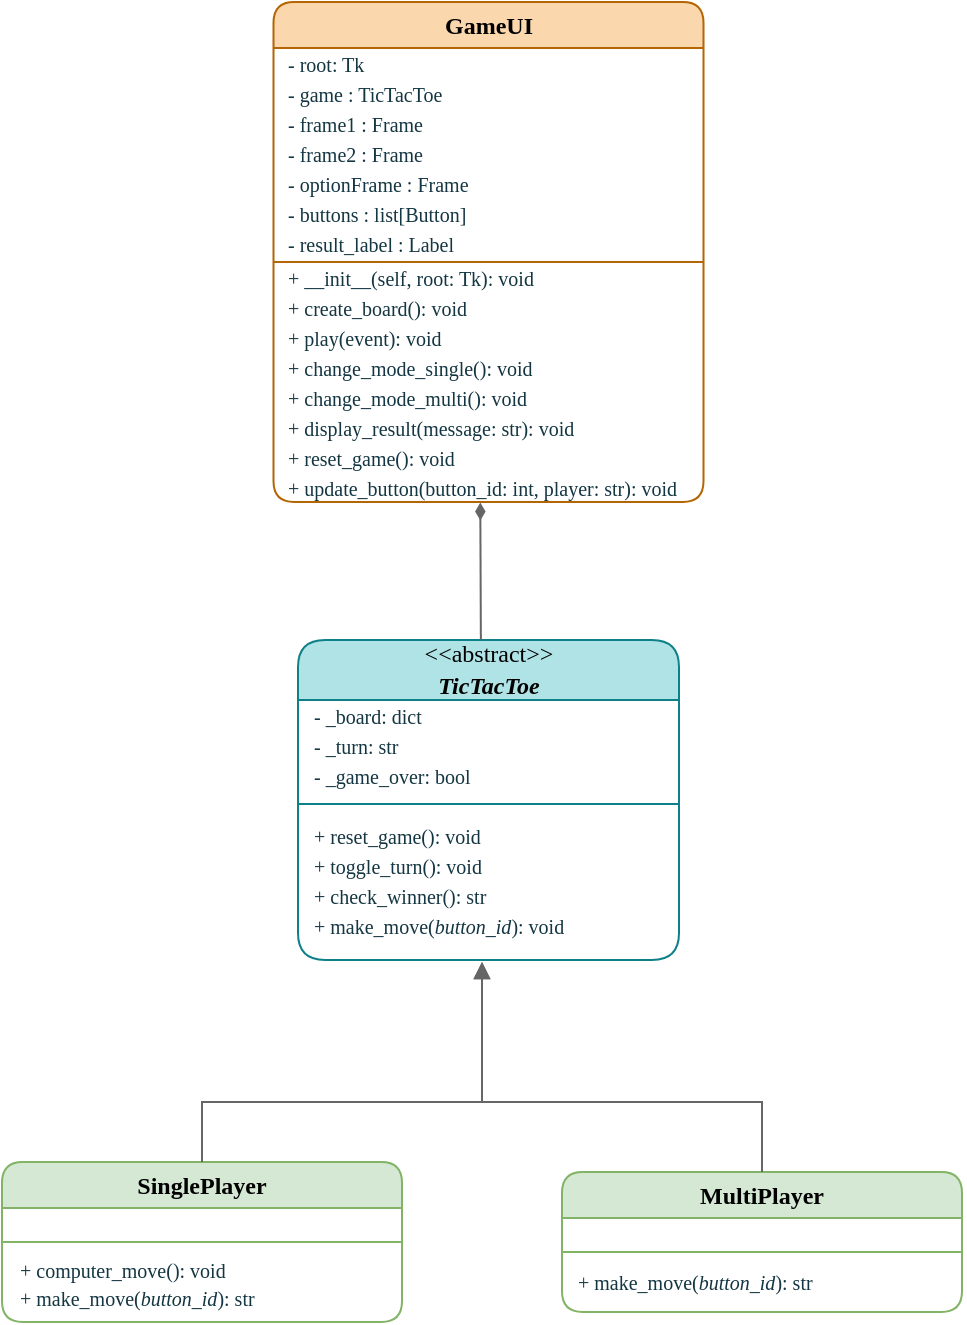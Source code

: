 <mxfile version="24.8.4">
  <diagram id="C5RBs43oDa-KdzZeNtuy" name="Page-1">
    <mxGraphModel dx="925" dy="535" grid="1" gridSize="10" guides="1" tooltips="1" connect="1" arrows="1" fold="1" page="1" pageScale="1" pageWidth="827" pageHeight="1169" math="0" shadow="0">
      <root>
        <mxCell id="WIyWlLk6GJQsqaUBKTNV-0" />
        <mxCell id="WIyWlLk6GJQsqaUBKTNV-1" parent="WIyWlLk6GJQsqaUBKTNV-0" />
        <mxCell id="yLoTYEVH0sTe2W0TpJp4-2" value="&lt;font face=&quot;Times New Roman&quot;&gt;GameUI&lt;/font&gt;" style="swimlane;whiteSpace=wrap;html=1;hachureGap=4;fontFamily=Architects Daughter;fontSource=https%3A%2F%2Ffonts.googleapis.com%2Fcss%3Ffamily%3DArchitects%2BDaughter;rounded=1;labelBackgroundColor=none;fillColor=#fad7ac;strokeColor=#b46504;" parent="WIyWlLk6GJQsqaUBKTNV-1" vertex="1">
          <mxGeometry x="295.75" y="110" width="215" height="250" as="geometry">
            <mxRectangle x="310" y="60" width="90" height="30" as="alternateBounds" />
          </mxGeometry>
        </mxCell>
        <mxCell id="yLoTYEVH0sTe2W0TpJp4-4" value="&lt;font style=&quot;font-size: 10px;&quot; face=&quot;Times New Roman&quot;&gt;- root: Tk&lt;/font&gt;" style="text;html=1;align=left;verticalAlign=middle;whiteSpace=wrap;rounded=1;fontFamily=Architects Daughter;fontSource=https%3A%2F%2Ffonts.googleapis.com%2Fcss%3Ffamily%3DArchitects%2BDaughter;fontSize=10;labelBackgroundColor=none;fontColor=#143642;" parent="yLoTYEVH0sTe2W0TpJp4-2" vertex="1">
          <mxGeometry x="5" y="23" width="185" height="15" as="geometry" />
        </mxCell>
        <mxCell id="yLoTYEVH0sTe2W0TpJp4-6" value="&lt;font style=&quot;font-size: 10px;&quot; face=&quot;Times New Roman&quot;&gt;- game : TicTacToe&lt;/font&gt;" style="text;html=1;align=left;verticalAlign=middle;whiteSpace=wrap;rounded=1;fontFamily=Architects Daughter;fontSource=https%3A%2F%2Ffonts.googleapis.com%2Fcss%3Ffamily%3DArchitects%2BDaughter;fontSize=10;labelBackgroundColor=none;fontColor=#143642;" parent="yLoTYEVH0sTe2W0TpJp4-2" vertex="1">
          <mxGeometry x="5" y="38" width="185" height="15" as="geometry" />
        </mxCell>
        <mxCell id="yLoTYEVH0sTe2W0TpJp4-7" value="&lt;font style=&quot;font-size: 10px;&quot; face=&quot;Times New Roman&quot;&gt;- frame1 : Frame&lt;/font&gt;" style="text;html=1;align=left;verticalAlign=middle;whiteSpace=wrap;rounded=1;fontFamily=Architects Daughter;fontSource=https%3A%2F%2Ffonts.googleapis.com%2Fcss%3Ffamily%3DArchitects%2BDaughter;fontSize=10;labelBackgroundColor=none;fontColor=#143642;" parent="yLoTYEVH0sTe2W0TpJp4-2" vertex="1">
          <mxGeometry x="5" y="53" width="185" height="15" as="geometry" />
        </mxCell>
        <mxCell id="yLoTYEVH0sTe2W0TpJp4-8" value="&lt;font style=&quot;font-size: 10px;&quot;&gt;- frame2 : Frame&lt;/font&gt;" style="text;html=1;align=left;verticalAlign=middle;whiteSpace=wrap;rounded=1;fontFamily=Times New Roman;fontSize=10;labelBackgroundColor=none;fontColor=#143642;" parent="yLoTYEVH0sTe2W0TpJp4-2" vertex="1">
          <mxGeometry x="5" y="68" width="185" height="15" as="geometry" />
        </mxCell>
        <mxCell id="yLoTYEVH0sTe2W0TpJp4-9" value="&lt;font style=&quot;font-size: 10px;&quot; face=&quot;Times New Roman&quot;&gt;- optionFrame : Frame&lt;/font&gt;" style="text;html=1;align=left;verticalAlign=middle;whiteSpace=wrap;rounded=1;fontFamily=Architects Daughter;fontSource=https%3A%2F%2Ffonts.googleapis.com%2Fcss%3Ffamily%3DArchitects%2BDaughter;fontSize=10;labelBackgroundColor=none;fontColor=#143642;" parent="yLoTYEVH0sTe2W0TpJp4-2" vertex="1">
          <mxGeometry x="5" y="83" width="185" height="15" as="geometry" />
        </mxCell>
        <mxCell id="yLoTYEVH0sTe2W0TpJp4-3" value="" style="endArrow=none;html=1;rounded=1;hachureGap=4;fontFamily=Architects Daughter;fontSource=https%3A%2F%2Ffonts.googleapis.com%2Fcss%3Ffamily%3DArchitects%2BDaughter;exitX=0;exitY=0.5;exitDx=0;exitDy=0;labelBackgroundColor=none;strokeColor=#b46504;fontColor=default;fillColor=#fad7ac;" parent="yLoTYEVH0sTe2W0TpJp4-2" edge="1">
          <mxGeometry width="50" height="50" relative="1" as="geometry">
            <mxPoint y="130" as="sourcePoint" />
            <mxPoint x="215" y="130" as="targetPoint" />
          </mxGeometry>
        </mxCell>
        <mxCell id="yLoTYEVH0sTe2W0TpJp4-10" value="&lt;font style=&quot;font-size: 10px;&quot; face=&quot;Times New Roman&quot;&gt;- buttons : list[Button]&lt;/font&gt;" style="text;html=1;align=left;verticalAlign=middle;whiteSpace=wrap;rounded=1;fontFamily=Architects Daughter;fontSource=https%3A%2F%2Ffonts.googleapis.com%2Fcss%3Ffamily%3DArchitects%2BDaughter;fontSize=10;labelBackgroundColor=none;fontColor=#143642;" parent="yLoTYEVH0sTe2W0TpJp4-2" vertex="1">
          <mxGeometry x="5" y="98" width="185" height="15" as="geometry" />
        </mxCell>
        <mxCell id="yLoTYEVH0sTe2W0TpJp4-11" value="&lt;font style=&quot;font-size: 10px;&quot; face=&quot;Times New Roman&quot;&gt;- result_label : Label&lt;/font&gt;" style="text;html=1;align=left;verticalAlign=middle;whiteSpace=wrap;rounded=1;fontFamily=Architects Daughter;fontSource=https%3A%2F%2Ffonts.googleapis.com%2Fcss%3Ffamily%3DArchitects%2BDaughter;fontSize=10;labelBackgroundColor=none;fontColor=#143642;" parent="yLoTYEVH0sTe2W0TpJp4-2" vertex="1">
          <mxGeometry x="5" y="113" width="185" height="15" as="geometry" />
        </mxCell>
        <mxCell id="yLoTYEVH0sTe2W0TpJp4-13" value="&lt;font style=&quot;font-size: 10px;&quot; face=&quot;Times New Roman&quot;&gt;+ __init__(self, root: Tk): void&lt;/font&gt;" style="text;html=1;align=left;verticalAlign=middle;whiteSpace=wrap;rounded=1;fontFamily=Architects Daughter;fontSource=https%3A%2F%2Ffonts.googleapis.com%2Fcss%3Ffamily%3DArchitects%2BDaughter;fontSize=10;labelBackgroundColor=none;fontColor=#143642;" parent="yLoTYEVH0sTe2W0TpJp4-2" vertex="1">
          <mxGeometry x="5" y="130" width="185" height="15" as="geometry" />
        </mxCell>
        <mxCell id="yLoTYEVH0sTe2W0TpJp4-14" value="&lt;font style=&quot;font-size: 10px;&quot; face=&quot;Times New Roman&quot;&gt;+ create_board(): void&lt;/font&gt;" style="text;html=1;align=left;verticalAlign=middle;whiteSpace=wrap;rounded=1;fontFamily=Architects Daughter;fontSource=https%3A%2F%2Ffonts.googleapis.com%2Fcss%3Ffamily%3DArchitects%2BDaughter;fontSize=10;labelBackgroundColor=none;fontColor=#143642;" parent="yLoTYEVH0sTe2W0TpJp4-2" vertex="1">
          <mxGeometry x="5" y="145" width="200" height="15" as="geometry" />
        </mxCell>
        <mxCell id="yLoTYEVH0sTe2W0TpJp4-15" value="&lt;font face=&quot;Times New Roman&quot;&gt;+ play(event): void&lt;/font&gt;" style="text;html=1;align=left;verticalAlign=middle;whiteSpace=wrap;rounded=1;fontFamily=Architects Daughter;fontSource=https%3A%2F%2Ffonts.googleapis.com%2Fcss%3Ffamily%3DArchitects%2BDaughter;fontSize=10;labelBackgroundColor=none;fontColor=#143642;" parent="yLoTYEVH0sTe2W0TpJp4-2" vertex="1">
          <mxGeometry x="5" y="160" width="200" height="15" as="geometry" />
        </mxCell>
        <mxCell id="yLoTYEVH0sTe2W0TpJp4-16" value="&lt;font style=&quot;font-size: 10px;&quot;&gt;+ change_mode_single(): void&lt;/font&gt;" style="text;html=1;align=left;verticalAlign=middle;whiteSpace=wrap;rounded=1;fontFamily=Times New Roman;fontSize=10;labelBackgroundColor=none;fontColor=#143642;" parent="yLoTYEVH0sTe2W0TpJp4-2" vertex="1">
          <mxGeometry x="5" y="175" width="200" height="15" as="geometry" />
        </mxCell>
        <mxCell id="yLoTYEVH0sTe2W0TpJp4-17" value="&lt;font style=&quot;font-size: 10px;&quot; face=&quot;Times New Roman&quot;&gt;+ change_mode_multi(): void&lt;/font&gt;" style="text;html=1;align=left;verticalAlign=middle;whiteSpace=wrap;rounded=1;fontFamily=Architects Daughter;fontSource=https%3A%2F%2Ffonts.googleapis.com%2Fcss%3Ffamily%3DArchitects%2BDaughter;fontSize=10;labelBackgroundColor=none;fontColor=#143642;" parent="yLoTYEVH0sTe2W0TpJp4-2" vertex="1">
          <mxGeometry x="5" y="190" width="200" height="15" as="geometry" />
        </mxCell>
        <mxCell id="yLoTYEVH0sTe2W0TpJp4-18" value="&lt;font face=&quot;Times New Roman&quot;&gt;+ display_result(message: str): void&lt;/font&gt;" style="text;html=1;align=left;verticalAlign=middle;whiteSpace=wrap;rounded=1;fontFamily=Architects Daughter;fontSource=https%3A%2F%2Ffonts.googleapis.com%2Fcss%3Ffamily%3DArchitects%2BDaughter;fontSize=10;labelBackgroundColor=none;fontColor=#143642;" parent="yLoTYEVH0sTe2W0TpJp4-2" vertex="1">
          <mxGeometry x="5" y="205" width="200" height="15" as="geometry" />
        </mxCell>
        <mxCell id="yLoTYEVH0sTe2W0TpJp4-19" value="&lt;font style=&quot;font-size: 10px;&quot; face=&quot;Times New Roman&quot;&gt;+ reset_game(): void&lt;/font&gt;" style="text;html=1;align=left;verticalAlign=middle;whiteSpace=wrap;rounded=1;fontFamily=Architects Daughter;fontSource=https%3A%2F%2Ffonts.googleapis.com%2Fcss%3Ffamily%3DArchitects%2BDaughter;fontSize=10;labelBackgroundColor=none;fontColor=#143642;" parent="yLoTYEVH0sTe2W0TpJp4-2" vertex="1">
          <mxGeometry x="5" y="220" width="200" height="15" as="geometry" />
        </mxCell>
        <mxCell id="yLoTYEVH0sTe2W0TpJp4-20" value="&lt;font style=&quot;font-size: 10px;&quot; face=&quot;Times New Roman&quot;&gt;+ update_button(button_id: int, player: str): void&lt;/font&gt;" style="text;html=1;align=left;verticalAlign=middle;whiteSpace=wrap;rounded=1;fontFamily=Architects Daughter;fontSource=https%3A%2F%2Ffonts.googleapis.com%2Fcss%3Ffamily%3DArchitects%2BDaughter;fontSize=10;labelBackgroundColor=none;fontColor=#143642;" parent="yLoTYEVH0sTe2W0TpJp4-2" vertex="1">
          <mxGeometry x="5" y="235" width="200" height="15" as="geometry" />
        </mxCell>
        <mxCell id="yLoTYEVH0sTe2W0TpJp4-21" value="&lt;font style=&quot;font-weight: normal;&quot; face=&quot;Times New Roman&quot;&gt;&amp;lt;&amp;lt;abstract&amp;gt;&amp;gt;&lt;/font&gt;&lt;div&gt;&lt;font face=&quot;Times New Roman&quot;&gt;&lt;i&gt;TicTacToe&lt;/i&gt;&lt;/font&gt;&lt;/div&gt;" style="swimlane;whiteSpace=wrap;html=1;hachureGap=4;fontFamily=Architects Daughter;fontSource=https%3A%2F%2Ffonts.googleapis.com%2Fcss%3Ffamily%3DArchitects%2BDaughter;startSize=30;rounded=1;labelBackgroundColor=none;fillColor=#b0e3e6;strokeColor=#0e8088;" parent="WIyWlLk6GJQsqaUBKTNV-1" vertex="1">
          <mxGeometry x="308" y="429" width="190.5" height="160" as="geometry">
            <mxRectangle x="304" y="390" width="100" height="40" as="alternateBounds" />
          </mxGeometry>
        </mxCell>
        <mxCell id="yLoTYEVH0sTe2W0TpJp4-22" value="&lt;font style=&quot;font-size: 10px;&quot; face=&quot;Times New Roman&quot;&gt;- _board: dict&lt;/font&gt;" style="text;html=1;align=left;verticalAlign=middle;whiteSpace=wrap;rounded=1;fontFamily=Architects Daughter;fontSource=https%3A%2F%2Ffonts.googleapis.com%2Fcss%3Ffamily%3DArchitects%2BDaughter;fontSize=10;labelBackgroundColor=none;fontColor=#143642;" parent="yLoTYEVH0sTe2W0TpJp4-21" vertex="1">
          <mxGeometry x="6" y="30" width="185" height="15" as="geometry" />
        </mxCell>
        <mxCell id="yLoTYEVH0sTe2W0TpJp4-23" value="&lt;font style=&quot;font-size: 10px;&quot; face=&quot;Times New Roman&quot;&gt;- _turn: str&lt;/font&gt;" style="text;html=1;align=left;verticalAlign=middle;whiteSpace=wrap;rounded=1;fontFamily=Architects Daughter;fontSource=https%3A%2F%2Ffonts.googleapis.com%2Fcss%3Ffamily%3DArchitects%2BDaughter;fontSize=10;labelBackgroundColor=none;fontColor=#143642;" parent="yLoTYEVH0sTe2W0TpJp4-21" vertex="1">
          <mxGeometry x="6" y="45" width="185" height="15" as="geometry" />
        </mxCell>
        <mxCell id="yLoTYEVH0sTe2W0TpJp4-24" value="&lt;font style=&quot;font-size: 10px;&quot; face=&quot;Times New Roman&quot;&gt;- _game_over: bool&lt;/font&gt;" style="text;html=1;align=left;verticalAlign=middle;whiteSpace=wrap;rounded=1;fontFamily=Architects Daughter;fontSource=https%3A%2F%2Ffonts.googleapis.com%2Fcss%3Ffamily%3DArchitects%2BDaughter;fontSize=10;labelBackgroundColor=none;fontColor=#143642;" parent="yLoTYEVH0sTe2W0TpJp4-21" vertex="1">
          <mxGeometry x="6" y="60" width="185" height="15" as="geometry" />
        </mxCell>
        <mxCell id="yLoTYEVH0sTe2W0TpJp4-28" value="" style="endArrow=none;html=1;rounded=1;hachureGap=4;fontFamily=Architects Daughter;fontSource=https%3A%2F%2Ffonts.googleapis.com%2Fcss%3Ffamily%3DArchitects%2BDaughter;labelBackgroundColor=none;strokeColor=#0e8088;fontColor=default;fillColor=#b0e3e6;" parent="yLoTYEVH0sTe2W0TpJp4-21" edge="1">
          <mxGeometry width="50" height="50" relative="1" as="geometry">
            <mxPoint x="-0.5" y="82" as="sourcePoint" />
            <mxPoint x="190.5" y="82" as="targetPoint" />
          </mxGeometry>
        </mxCell>
        <mxCell id="yLoTYEVH0sTe2W0TpJp4-30" value="&lt;font style=&quot;font-size: 10px;&quot; face=&quot;Times New Roman&quot;&gt;+ reset_game(): void&lt;/font&gt;" style="text;html=1;align=left;verticalAlign=middle;whiteSpace=wrap;rounded=1;fontFamily=Architects Daughter;fontSource=https%3A%2F%2Ffonts.googleapis.com%2Fcss%3Ffamily%3DArchitects%2BDaughter;fontSize=10;labelBackgroundColor=none;fontColor=#143642;" parent="yLoTYEVH0sTe2W0TpJp4-21" vertex="1">
          <mxGeometry x="6" y="90" width="200" height="15" as="geometry" />
        </mxCell>
        <mxCell id="yLoTYEVH0sTe2W0TpJp4-31" value="&lt;font face=&quot;Times New Roman&quot;&gt;+ toggle_turn(): void&lt;/font&gt;" style="text;html=1;align=left;verticalAlign=middle;whiteSpace=wrap;rounded=1;fontFamily=Architects Daughter;fontSource=https%3A%2F%2Ffonts.googleapis.com%2Fcss%3Ffamily%3DArchitects%2BDaughter;fontSize=10;labelBackgroundColor=none;fontColor=#143642;" parent="yLoTYEVH0sTe2W0TpJp4-21" vertex="1">
          <mxGeometry x="6" y="105" width="200" height="15" as="geometry" />
        </mxCell>
        <mxCell id="yLoTYEVH0sTe2W0TpJp4-32" value="&lt;font style=&quot;font-size: 10px;&quot;&gt;+ check_winner(): str&lt;/font&gt;" style="text;html=1;align=left;verticalAlign=middle;whiteSpace=wrap;rounded=1;fontFamily=Times New Roman;fontSize=10;labelBackgroundColor=none;fontColor=#143642;" parent="yLoTYEVH0sTe2W0TpJp4-21" vertex="1">
          <mxGeometry x="6" y="120" width="200" height="15" as="geometry" />
        </mxCell>
        <mxCell id="yLoTYEVH0sTe2W0TpJp4-33" value="&lt;font style=&quot;font-size: 10px;&quot; face=&quot;Times New Roman&quot;&gt;+ make_move(&lt;i&gt;button_id&lt;/i&gt;): void&lt;/font&gt;" style="text;html=1;align=left;verticalAlign=middle;whiteSpace=wrap;rounded=1;fontFamily=Architects Daughter;fontSource=https%3A%2F%2Ffonts.googleapis.com%2Fcss%3Ffamily%3DArchitects%2BDaughter;fontSize=10;labelBackgroundColor=none;fontColor=#143642;" parent="yLoTYEVH0sTe2W0TpJp4-21" vertex="1">
          <mxGeometry x="6" y="135" width="200" height="15" as="geometry" />
        </mxCell>
        <mxCell id="yLoTYEVH0sTe2W0TpJp4-34" value="&lt;font face=&quot;Times New Roman&quot;&gt;SinglePlayer&lt;/font&gt;" style="swimlane;whiteSpace=wrap;html=1;hachureGap=4;fontFamily=Architects Daughter;fontSource=https%3A%2F%2Ffonts.googleapis.com%2Fcss%3Ffamily%3DArchitects%2BDaughter;rounded=1;labelBackgroundColor=none;fillColor=#d5e8d4;strokeColor=#82b366;" parent="WIyWlLk6GJQsqaUBKTNV-1" vertex="1">
          <mxGeometry x="160" y="690" width="200" height="80" as="geometry" />
        </mxCell>
        <mxCell id="yLoTYEVH0sTe2W0TpJp4-37" value="" style="endArrow=none;html=1;rounded=1;hachureGap=4;fontFamily=Architects Daughter;fontSource=https%3A%2F%2Ffonts.googleapis.com%2Fcss%3Ffamily%3DArchitects%2BDaughter;labelBackgroundColor=none;strokeColor=#82b366;fontColor=default;fillColor=#d5e8d4;" parent="yLoTYEVH0sTe2W0TpJp4-34" edge="1">
          <mxGeometry width="50" height="50" relative="1" as="geometry">
            <mxPoint y="40" as="sourcePoint" />
            <mxPoint x="200" y="40" as="targetPoint" />
          </mxGeometry>
        </mxCell>
        <mxCell id="yLoTYEVH0sTe2W0TpJp4-39" value="&lt;font style=&quot;font-size: 10px;&quot;&gt;+ computer_move(): void&lt;/font&gt;" style="text;html=1;align=left;verticalAlign=middle;whiteSpace=wrap;rounded=1;fontFamily=Times New Roman;fontSize=10;labelBackgroundColor=none;fontColor=#143642;" parent="yLoTYEVH0sTe2W0TpJp4-34" vertex="1">
          <mxGeometry x="7" y="46" width="183" height="15" as="geometry" />
        </mxCell>
        <mxCell id="yLoTYEVH0sTe2W0TpJp4-40" value="&lt;font style=&quot;font-size: 10px;&quot; face=&quot;Times New Roman&quot;&gt;+ make_move(&lt;i&gt;button_id&lt;/i&gt;): str&lt;/font&gt;" style="text;html=1;align=left;verticalAlign=middle;whiteSpace=wrap;rounded=1;fontFamily=Architects Daughter;fontSource=https%3A%2F%2Ffonts.googleapis.com%2Fcss%3Ffamily%3DArchitects%2BDaughter;fontSize=10;labelBackgroundColor=none;fontColor=#143642;" parent="yLoTYEVH0sTe2W0TpJp4-34" vertex="1">
          <mxGeometry x="7" y="60" width="183" height="16" as="geometry" />
        </mxCell>
        <mxCell id="yLoTYEVH0sTe2W0TpJp4-35" value="&lt;font face=&quot;Times New Roman&quot;&gt;MultiPlayer&lt;/font&gt;" style="swimlane;whiteSpace=wrap;html=1;hachureGap=4;fontFamily=Architects Daughter;fontSource=https%3A%2F%2Ffonts.googleapis.com%2Fcss%3Ffamily%3DArchitects%2BDaughter;rounded=1;labelBackgroundColor=none;fillColor=#d5e8d4;strokeColor=#82b366;" parent="WIyWlLk6GJQsqaUBKTNV-1" vertex="1">
          <mxGeometry x="440" y="695" width="200" height="70" as="geometry" />
        </mxCell>
        <mxCell id="yLoTYEVH0sTe2W0TpJp4-38" value="" style="endArrow=none;html=1;rounded=1;hachureGap=4;fontFamily=Architects Daughter;fontSource=https%3A%2F%2Ffonts.googleapis.com%2Fcss%3Ffamily%3DArchitects%2BDaughter;labelBackgroundColor=none;strokeColor=#82b366;fontColor=default;fillColor=#d5e8d4;" parent="yLoTYEVH0sTe2W0TpJp4-35" edge="1">
          <mxGeometry width="50" height="50" relative="1" as="geometry">
            <mxPoint y="40" as="sourcePoint" />
            <mxPoint x="200" y="40" as="targetPoint" />
          </mxGeometry>
        </mxCell>
        <mxCell id="yLoTYEVH0sTe2W0TpJp4-41" value="&lt;font style=&quot;font-size: 10px;&quot; face=&quot;Times New Roman&quot;&gt;+ make_move(&lt;i&gt;button_id&lt;/i&gt;): str&lt;/font&gt;" style="text;html=1;align=left;verticalAlign=middle;whiteSpace=wrap;rounded=1;fontFamily=Architects Daughter;fontSource=https%3A%2F%2Ffonts.googleapis.com%2Fcss%3Ffamily%3DArchitects%2BDaughter;fontSize=10;labelBackgroundColor=none;fontColor=#143642;" parent="yLoTYEVH0sTe2W0TpJp4-35" vertex="1">
          <mxGeometry x="6" y="47" width="183" height="16" as="geometry" />
        </mxCell>
        <mxCell id="yLoTYEVH0sTe2W0TpJp4-43" value="" style="endArrow=block;endFill=1;html=1;edgeStyle=orthogonalEdgeStyle;align=left;verticalAlign=top;rounded=0;hachureGap=4;strokeColor=#666666;fontFamily=Architects Daughter;fontSource=https%3A%2F%2Ffonts.googleapis.com%2Fcss%3Ffamily%3DArchitects%2BDaughter;fontColor=#143642;fillColor=#f5f5f5;" parent="WIyWlLk6GJQsqaUBKTNV-1" edge="1">
          <mxGeometry x="-1" relative="1" as="geometry">
            <mxPoint x="260" y="690" as="sourcePoint" />
            <mxPoint x="400" y="590" as="targetPoint" />
            <Array as="points">
              <mxPoint x="260" y="660" />
              <mxPoint x="400" y="660" />
            </Array>
          </mxGeometry>
        </mxCell>
        <mxCell id="yLoTYEVH0sTe2W0TpJp4-45" value="" style="endArrow=block;endFill=1;html=1;edgeStyle=orthogonalEdgeStyle;align=left;verticalAlign=top;rounded=0;hachureGap=4;fontFamily=Architects Daughter;fontSource=https%3A%2F%2Ffonts.googleapis.com%2Fcss%3Ffamily%3DArchitects%2BDaughter;fontColor=#143642;exitX=0.5;exitY=0;exitDx=0;exitDy=0;fillColor=#f5f5f5;strokeColor=#666666;" parent="WIyWlLk6GJQsqaUBKTNV-1" edge="1">
          <mxGeometry x="-1" relative="1" as="geometry">
            <mxPoint x="540" y="695" as="sourcePoint" />
            <mxPoint x="400" y="590" as="targetPoint" />
            <Array as="points">
              <mxPoint x="540" y="660" />
              <mxPoint x="400" y="660" />
            </Array>
          </mxGeometry>
        </mxCell>
        <mxCell id="yLoTYEVH0sTe2W0TpJp4-47" value="" style="html=1;verticalAlign=bottom;endArrow=diamondThin;curved=0;rounded=0;hachureGap=4;strokeColor=#666666;fontFamily=Architects Daughter;fontSource=https%3A%2F%2Ffonts.googleapis.com%2Fcss%3Ffamily%3DArchitects%2BDaughter;fontColor=#143642;fillColor=#f5f5f5;exitX=0.48;exitY=-0.001;exitDx=0;exitDy=0;endFill=1;exitPerimeter=0;entryX=0.492;entryY=1.02;entryDx=0;entryDy=0;entryPerimeter=0;" parent="WIyWlLk6GJQsqaUBKTNV-1" source="yLoTYEVH0sTe2W0TpJp4-21" target="yLoTYEVH0sTe2W0TpJp4-20" edge="1">
          <mxGeometry width="80" relative="1" as="geometry">
            <mxPoint x="490" y="660" as="sourcePoint" />
            <mxPoint x="390" y="380" as="targetPoint" />
            <Array as="points" />
          </mxGeometry>
        </mxCell>
      </root>
    </mxGraphModel>
  </diagram>
</mxfile>
